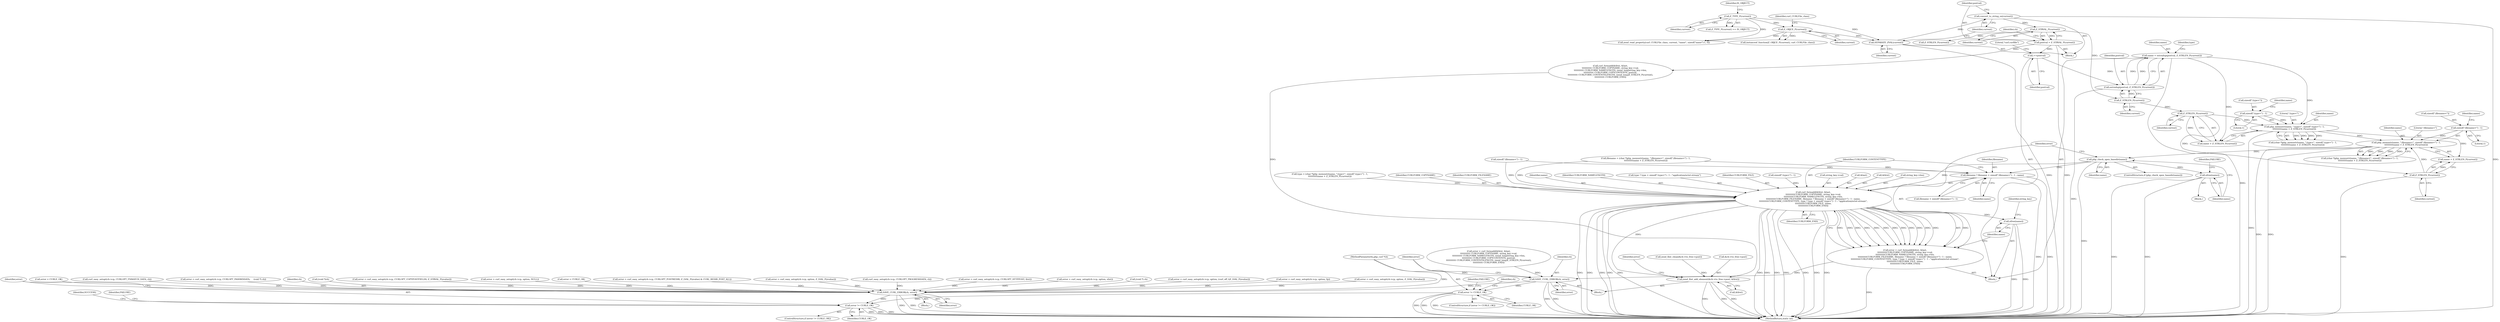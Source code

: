 digraph "0_php_124fb22a13fafa3648e4e15b4f207c7096d8155e@API" {
"1001320" [label="(Call,php_check_open_basedir(name))"];
"1001303" [label="(Call,php_memnstr(name, \";filename=\", sizeof(\";filename=\") - 1,\n\t\t\t\t\t\t\t\t\t\tname + Z_STRLEN_P(current)))"];
"1001282" [label="(Call,php_memnstr(name, \";type=\", sizeof(\";type=\") - 1,\n\t\t\t\t\t\t\t\t\t\tname + Z_STRLEN_P(current)))"];
"1001271" [label="(Call,name = estrndup(postval, Z_STRLEN_P(current)))"];
"1001273" [label="(Call,estrndup(postval, Z_STRLEN_P(current)))"];
"1001265" [label="(Call,++postval)"];
"1001247" [label="(Call,postval = Z_STRVAL_P(current))"];
"1001249" [label="(Call,Z_STRVAL_P(current))"];
"1001245" [label="(Call,convert_to_string_ex(current))"];
"1001243" [label="(Call,SEPARATE_ZVAL(current))"];
"1001107" [label="(Call,Z_TYPE_P(current))"];
"1001111" [label="(Call,Z_OBJCE_P(current))"];
"1001275" [label="(Call,Z_STRLEN_P(current))"];
"1001285" [label="(Call,sizeof(\";type=\") - 1)"];
"1001291" [label="(Call,Z_STRLEN_P(current))"];
"1001306" [label="(Call,sizeof(\";filename=\") - 1)"];
"1001312" [label="(Call,Z_STRLEN_P(current))"];
"1001323" [label="(Call,efree(name))"];
"1001329" [label="(Call,curl_formadd(&first, &last,\n\t\t\t\t\t\t\t\t\t\tCURLFORM_COPYNAME, string_key->val,\n\t\t\t\t\t\t\t\t\t\tCURLFORM_NAMELENGTH, string_key->len,\n\t\t\t\t\t\t\t\t\t\tCURLFORM_FILENAME, filename ? filename + sizeof(\";filename=\") - 1 : name,\n\t\t\t\t\t\t\t\t\t\tCURLFORM_CONTENTTYPE, type ? type + sizeof(\";type=\") - 1 : \"application/octet-stream\",\n\t\t\t\t\t\t\t\t\t\tCURLFORM_FILE, name,\n\t\t\t\t\t\t\t\t\t\tCURLFORM_END))"];
"1001327" [label="(Call,error = curl_formadd(&first, &last,\n\t\t\t\t\t\t\t\t\t\tCURLFORM_COPYNAME, string_key->val,\n\t\t\t\t\t\t\t\t\t\tCURLFORM_NAMELENGTH, string_key->len,\n\t\t\t\t\t\t\t\t\t\tCURLFORM_FILENAME, filename ? filename + sizeof(\";filename=\") - 1 : name,\n\t\t\t\t\t\t\t\t\t\tCURLFORM_CONTENTTYPE, type ? type + sizeof(\";type=\") - 1 : \"application/octet-stream\",\n\t\t\t\t\t\t\t\t\t\tCURLFORM_FILE, name,\n\t\t\t\t\t\t\t\t\t\tCURLFORM_END))"];
"1001397" [label="(Call,SAVE_CURL_ERROR(ch, error))"];
"1001401" [label="(Call,error != CURLE_OK)"];
"1001917" [label="(Call,error != CURLE_OK)"];
"1001913" [label="(Call,SAVE_CURL_ERROR(ch, error))"];
"1001365" [label="(Call,efree(name))"];
"1001421" [label="(Call,zend_llist_add_element(&ch->to_free->post, &first))"];
"1001343" [label="(Call,filename ? filename + sizeof(\";filename=\") - 1 : name)"];
"1001323" [label="(Call,efree(name))"];
"1001468" [label="(Call,curl_easy_setopt(ch->cp, CURLOPT_PROGRESSDATA, ch))"];
"1001306" [label="(Call,sizeof(\";filename=\") - 1)"];
"1001090" [label="(Block,)"];
"1001918" [label="(Identifier,error)"];
"1001391" [label="(Call,Z_STRLEN_P(current))"];
"1001248" [label="(Identifier,postval)"];
"1001914" [label="(Identifier,ch)"];
"1001266" [label="(Identifier,postval)"];
"1001109" [label="(Identifier,IS_OBJECT)"];
"1001789" [label="(Call,(void *)ch)"];
"1001284" [label="(Literal,\";type=\")"];
"1001246" [label="(Identifier,current)"];
"1001286" [label="(Call,sizeof(\";type=\"))"];
"1001364" [label="(Identifier,CURLFORM_END)"];
"1001271" [label="(Call,name = estrndup(postval, Z_STRLEN_P(current)))"];
"1001414" [label="(Call,zend_llist_clean(&ch->to_free->post))"];
"1001342" [label="(Identifier,CURLFORM_FILENAME)"];
"1001917" [label="(Call,error != CURLE_OK)"];
"1001265" [label="(Call,++postval)"];
"1001307" [label="(Call,sizeof(\";filename=\"))"];
"1001919" [label="(Identifier,CURLE_OK)"];
"1001113" [label="(Identifier,curl_CURLFile_class)"];
"1001422" [label="(Call,&ch->to_free->post)"];
"1001279" [label="(Identifier,type)"];
"1001273" [label="(Call,estrndup(postval, Z_STRLEN_P(current)))"];
"1001397" [label="(Call,SAVE_CURL_ERROR(ch, error))"];
"1001250" [label="(Identifier,current)"];
"1001243" [label="(Call,SEPARATE_ZVAL(current))"];
"1001292" [label="(Identifier,current)"];
"1001321" [label="(Identifier,name)"];
"1000121" [label="(Block,)"];
"1001913" [label="(Call,SAVE_CURL_ERROR(ch, error))"];
"1001401" [label="(Call,error != CURLE_OK)"];
"1001371" [label="(Call,curl_formadd(&first, &last,\n\t\t\t\t\t\t\t\t\t\t\t CURLFORM_COPYNAME, string_key->val,\n\t\t\t\t\t\t\t\t\t\t\t CURLFORM_NAMELENGTH, (zend_long)string_key->len,\n\t\t\t\t\t\t\t\t\t\t\t CURLFORM_COPYCONTENTS, postval,\n\t\t\t\t\t\t\t\t\t\t\t CURLFORM_CONTENTSLENGTH, (zend_long)Z_STRLEN_P(current),\n\t\t\t\t\t\t\t\t\t\t\t CURLFORM_END))"];
"1001111" [label="(Call,Z_OBJCE_P(current))"];
"1001280" [label="(Call,(char *)php_memnstr(name, \";type=\", sizeof(\";type=\") - 1,\n\t\t\t\t\t\t\t\t\t\tname + Z_STRLEN_P(current)))"];
"1001324" [label="(Identifier,name)"];
"1001363" [label="(Identifier,name)"];
"1001338" [label="(Identifier,CURLFORM_NAMELENGTH)"];
"1001327" [label="(Call,error = curl_formadd(&first, &last,\n\t\t\t\t\t\t\t\t\t\tCURLFORM_COPYNAME, string_key->val,\n\t\t\t\t\t\t\t\t\t\tCURLFORM_NAMELENGTH, string_key->len,\n\t\t\t\t\t\t\t\t\t\tCURLFORM_FILENAME, filename ? filename + sizeof(\";filename=\") - 1 : name,\n\t\t\t\t\t\t\t\t\t\tCURLFORM_CONTENTTYPE, type ? type + sizeof(\";type=\") - 1 : \"application/octet-stream\",\n\t\t\t\t\t\t\t\t\t\tCURLFORM_FILE, name,\n\t\t\t\t\t\t\t\t\t\tCURLFORM_END))"];
"1001369" [label="(Call,error = curl_formadd(&first, &last,\n\t\t\t\t\t\t\t\t\t\t\t CURLFORM_COPYNAME, string_key->val,\n\t\t\t\t\t\t\t\t\t\t\t CURLFORM_NAMELENGTH, (zend_long)string_key->len,\n\t\t\t\t\t\t\t\t\t\t\t CURLFORM_COPYCONTENTS, postval,\n\t\t\t\t\t\t\t\t\t\t\t CURLFORM_CONTENTSLENGTH, (zend_long)Z_STRLEN_P(current),\n\t\t\t\t\t\t\t\t\t\t\t CURLFORM_END))"];
"1001403" [label="(Identifier,CURLE_OK)"];
"1001108" [label="(Identifier,current)"];
"1001926" [label="(Identifier,SUCCESS)"];
"1001063" [label="(Block,)"];
"1001275" [label="(Call,Z_STRLEN_P(current))"];
"1001353" [label="(Call,type ? type + sizeof(\";type=\") - 1 : \"application/octet-stream\")"];
"1001451" [label="(Call,error = curl_easy_setopt(ch->cp, CURLOPT_COPYPOSTFIELDS, Z_STRVAL_P(zvalue)))"];
"1001343" [label="(Call,filename ? filename + sizeof(\";filename=\") - 1 : name)"];
"1001362" [label="(Identifier,CURLFORM_FILE)"];
"1001398" [label="(Identifier,ch)"];
"1001245" [label="(Call,convert_to_string_ex(current))"];
"1001303" [label="(Call,php_memnstr(name, \";filename=\", sizeof(\";filename=\") - 1,\n\t\t\t\t\t\t\t\t\t\tname + Z_STRLEN_P(current)))"];
"1001304" [label="(Identifier,name)"];
"1001400" [label="(ControlStructure,if (error != CURLE_OK))"];
"1000338" [label="(Call,error = curl_easy_setopt(ch->cp, option, NULL))"];
"1001283" [label="(Identifier,name)"];
"1001351" [label="(Identifier,name)"];
"1001249" [label="(Call,Z_STRVAL_P(current))"];
"1001329" [label="(Call,curl_formadd(&first, &last,\n\t\t\t\t\t\t\t\t\t\tCURLFORM_COPYNAME, string_key->val,\n\t\t\t\t\t\t\t\t\t\tCURLFORM_NAMELENGTH, string_key->len,\n\t\t\t\t\t\t\t\t\t\tCURLFORM_FILENAME, filename ? filename + sizeof(\";filename=\") - 1 : name,\n\t\t\t\t\t\t\t\t\t\tCURLFORM_CONTENTTYPE, type ? type + sizeof(\";type=\") - 1 : \"application/octet-stream\",\n\t\t\t\t\t\t\t\t\t\tCURLFORM_FILE, name,\n\t\t\t\t\t\t\t\t\t\tCURLFORM_END))"];
"1001110" [label="(Call,instanceof_function(Z_OBJCE_P(current), curl_CURLFile_class))"];
"1001309" [label="(Literal,1)"];
"1001365" [label="(Call,efree(name))"];
"1000440" [label="(Call,error = CURLE_OK)"];
"1001282" [label="(Call,php_memnstr(name, \";type=\", sizeof(\";type=\") - 1,\n\t\t\t\t\t\t\t\t\t\tname + Z_STRLEN_P(current)))"];
"1001319" [label="(ControlStructure,if (php_check_open_basedir(name)))"];
"1001106" [label="(Call,Z_TYPE_P(current) == IS_OBJECT)"];
"1001352" [label="(Identifier,CURLFORM_CONTENTTYPE)"];
"1001288" [label="(Literal,1)"];
"1001357" [label="(Call,sizeof(\";type=\") - 1)"];
"1001312" [label="(Call,Z_STRLEN_P(current))"];
"1001402" [label="(Identifier,error)"];
"1001690" [label="(Call,error = curl_easy_setopt(ch->cp, CURLOPT_POSTREDIR, Z_LVAL_P(zvalue) & CURL_REDIR_POST_ALL))"];
"1001395" [label="(Identifier,string_key)"];
"1001431" [label="(Identifier,error)"];
"1000992" [label="(Call,error = curl_easy_setopt(ch->cp, option, Z_LVAL_P(zvalue)))"];
"1001335" [label="(Call,string_key->val)"];
"1001112" [label="(Identifier,current)"];
"1001313" [label="(Identifier,current)"];
"1001305" [label="(Literal,\";filename=\")"];
"1001322" [label="(Block,)"];
"1001126" [label="(Call,zend_read_property(curl_CURLFile_class, current, \"name\", sizeof(\"name\")-1, 0))"];
"1001320" [label="(Call,php_check_open_basedir(name))"];
"1001332" [label="(Call,&last)"];
"1001399" [label="(Identifier,error)"];
"1001915" [label="(Identifier,error)"];
"1001274" [label="(Identifier,postval)"];
"1001310" [label="(Call,name + Z_STRLEN_P(current))"];
"1000118" [label="(MethodParameterIn,php_curl *ch)"];
"1001255" [label="(Identifier,ch)"];
"1001291" [label="(Call,Z_STRLEN_P(current))"];
"1001922" [label="(Identifier,FAILURE)"];
"1001326" [label="(Identifier,FAILURE)"];
"1001247" [label="(Call,postval = Z_STRVAL_P(current))"];
"1001311" [label="(Identifier,name)"];
"1001328" [label="(Identifier,error)"];
"1001430" [label="(Call,error = curl_easy_setopt(ch->cp, CURLOPT_HTTPPOST, first))"];
"1000958" [label="(Call,error = curl_easy_setopt(ch->cp, option, slist))"];
"1001272" [label="(Identifier,name)"];
"1001268" [label="(Literal,\"curl.curlfile\")"];
"1001916" [label="(ControlStructure,if (error != CURLE_OK))"];
"1001366" [label="(Identifier,name)"];
"1001289" [label="(Call,name + Z_STRLEN_P(current))"];
"1001733" [label="(Call,(void *) ch)"];
"1001675" [label="(Call,error = curl_easy_setopt(ch->cp, option, (curl_off_t)Z_LVAL_P(zvalue)))"];
"1001276" [label="(Identifier,current)"];
"1001406" [label="(Identifier,FAILURE)"];
"1000841" [label="(Call,error = curl_easy_setopt(ch->cp, option, fp))"];
"1001421" [label="(Call,zend_llist_add_element(&ch->to_free->post, &first))"];
"1001285" [label="(Call,sizeof(\";type=\") - 1)"];
"1001428" [label="(Call,&first)"];
"1001347" [label="(Call,sizeof(\";filename=\") - 1)"];
"1001107" [label="(Call,Z_TYPE_P(current))"];
"1000259" [label="(Call,error = curl_easy_setopt(ch->cp, option, Z_LVAL_P(zvalue)))"];
"1001290" [label="(Identifier,name)"];
"1001410" [label="(Identifier,ch)"];
"1001301" [label="(Call,(char *)php_memnstr(name, \";filename=\", sizeof(\";filename=\") - 1,\n\t\t\t\t\t\t\t\t\t\tname + Z_STRLEN_P(current)))"];
"1001345" [label="(Call,filename + sizeof(\";filename=\") - 1)"];
"1001299" [label="(Call,filename = (char *)php_memnstr(name, \";filename=\", sizeof(\";filename=\") - 1,\n\t\t\t\t\t\t\t\t\t\tname + Z_STRLEN_P(current)))"];
"1001244" [label="(Identifier,current)"];
"1001330" [label="(Call,&first)"];
"1001927" [label="(MethodReturn,static int)"];
"1001339" [label="(Call,string_key->len)"];
"1000123" [label="(Call,error = CURLE_OK)"];
"1001261" [label="(Block,)"];
"1001838" [label="(Call,curl_easy_setopt(ch->cp, CURLOPT_FNMATCH_DATA, ch))"];
"1001278" [label="(Call,type = (char *)php_memnstr(name, \";type=\", sizeof(\";type=\") - 1,\n\t\t\t\t\t\t\t\t\t\tname + Z_STRLEN_P(current)))"];
"1001334" [label="(Identifier,CURLFORM_COPYNAME)"];
"1001344" [label="(Identifier,filename)"];
"1001726" [label="(Call,error = curl_easy_setopt(ch->cp, CURLOPT_PASSWDDATA,     (void *) ch))"];
"1001320" -> "1001319"  [label="AST: "];
"1001320" -> "1001321"  [label="CFG: "];
"1001321" -> "1001320"  [label="AST: "];
"1001324" -> "1001320"  [label="CFG: "];
"1001328" -> "1001320"  [label="CFG: "];
"1001320" -> "1001927"  [label="DDG: "];
"1001303" -> "1001320"  [label="DDG: "];
"1001320" -> "1001323"  [label="DDG: "];
"1001320" -> "1001329"  [label="DDG: "];
"1001320" -> "1001343"  [label="DDG: "];
"1001303" -> "1001301"  [label="AST: "];
"1001303" -> "1001310"  [label="CFG: "];
"1001304" -> "1001303"  [label="AST: "];
"1001305" -> "1001303"  [label="AST: "];
"1001306" -> "1001303"  [label="AST: "];
"1001310" -> "1001303"  [label="AST: "];
"1001301" -> "1001303"  [label="CFG: "];
"1001303" -> "1001927"  [label="DDG: "];
"1001303" -> "1001927"  [label="DDG: "];
"1001303" -> "1001301"  [label="DDG: "];
"1001303" -> "1001301"  [label="DDG: "];
"1001303" -> "1001301"  [label="DDG: "];
"1001303" -> "1001301"  [label="DDG: "];
"1001282" -> "1001303"  [label="DDG: "];
"1001306" -> "1001303"  [label="DDG: "];
"1001312" -> "1001303"  [label="DDG: "];
"1001282" -> "1001280"  [label="AST: "];
"1001282" -> "1001289"  [label="CFG: "];
"1001283" -> "1001282"  [label="AST: "];
"1001284" -> "1001282"  [label="AST: "];
"1001285" -> "1001282"  [label="AST: "];
"1001289" -> "1001282"  [label="AST: "];
"1001280" -> "1001282"  [label="CFG: "];
"1001282" -> "1001927"  [label="DDG: "];
"1001282" -> "1001280"  [label="DDG: "];
"1001282" -> "1001280"  [label="DDG: "];
"1001282" -> "1001280"  [label="DDG: "];
"1001282" -> "1001280"  [label="DDG: "];
"1001271" -> "1001282"  [label="DDG: "];
"1001285" -> "1001282"  [label="DDG: "];
"1001291" -> "1001282"  [label="DDG: "];
"1001282" -> "1001310"  [label="DDG: "];
"1001271" -> "1001261"  [label="AST: "];
"1001271" -> "1001273"  [label="CFG: "];
"1001272" -> "1001271"  [label="AST: "];
"1001273" -> "1001271"  [label="AST: "];
"1001279" -> "1001271"  [label="CFG: "];
"1001271" -> "1001927"  [label="DDG: "];
"1001273" -> "1001271"  [label="DDG: "];
"1001273" -> "1001271"  [label="DDG: "];
"1001271" -> "1001289"  [label="DDG: "];
"1001273" -> "1001275"  [label="CFG: "];
"1001274" -> "1001273"  [label="AST: "];
"1001275" -> "1001273"  [label="AST: "];
"1001273" -> "1001927"  [label="DDG: "];
"1001265" -> "1001273"  [label="DDG: "];
"1001275" -> "1001273"  [label="DDG: "];
"1001265" -> "1001261"  [label="AST: "];
"1001265" -> "1001266"  [label="CFG: "];
"1001266" -> "1001265"  [label="AST: "];
"1001268" -> "1001265"  [label="CFG: "];
"1001247" -> "1001265"  [label="DDG: "];
"1001247" -> "1001090"  [label="AST: "];
"1001247" -> "1001249"  [label="CFG: "];
"1001248" -> "1001247"  [label="AST: "];
"1001249" -> "1001247"  [label="AST: "];
"1001255" -> "1001247"  [label="CFG: "];
"1001247" -> "1001927"  [label="DDG: "];
"1001249" -> "1001247"  [label="DDG: "];
"1001247" -> "1001371"  [label="DDG: "];
"1001249" -> "1001250"  [label="CFG: "];
"1001250" -> "1001249"  [label="AST: "];
"1001245" -> "1001249"  [label="DDG: "];
"1001249" -> "1001275"  [label="DDG: "];
"1001249" -> "1001391"  [label="DDG: "];
"1001245" -> "1001090"  [label="AST: "];
"1001245" -> "1001246"  [label="CFG: "];
"1001246" -> "1001245"  [label="AST: "];
"1001248" -> "1001245"  [label="CFG: "];
"1001245" -> "1001927"  [label="DDG: "];
"1001243" -> "1001245"  [label="DDG: "];
"1001243" -> "1001090"  [label="AST: "];
"1001243" -> "1001244"  [label="CFG: "];
"1001244" -> "1001243"  [label="AST: "];
"1001246" -> "1001243"  [label="CFG: "];
"1001243" -> "1001927"  [label="DDG: "];
"1001107" -> "1001243"  [label="DDG: "];
"1001111" -> "1001243"  [label="DDG: "];
"1001107" -> "1001106"  [label="AST: "];
"1001107" -> "1001108"  [label="CFG: "];
"1001108" -> "1001107"  [label="AST: "];
"1001109" -> "1001107"  [label="CFG: "];
"1001107" -> "1001106"  [label="DDG: "];
"1001107" -> "1001111"  [label="DDG: "];
"1001107" -> "1001126"  [label="DDG: "];
"1001111" -> "1001110"  [label="AST: "];
"1001111" -> "1001112"  [label="CFG: "];
"1001112" -> "1001111"  [label="AST: "];
"1001113" -> "1001111"  [label="CFG: "];
"1001111" -> "1001110"  [label="DDG: "];
"1001111" -> "1001126"  [label="DDG: "];
"1001275" -> "1001276"  [label="CFG: "];
"1001276" -> "1001275"  [label="AST: "];
"1001275" -> "1001291"  [label="DDG: "];
"1001285" -> "1001288"  [label="CFG: "];
"1001286" -> "1001285"  [label="AST: "];
"1001288" -> "1001285"  [label="AST: "];
"1001290" -> "1001285"  [label="CFG: "];
"1001291" -> "1001289"  [label="AST: "];
"1001291" -> "1001292"  [label="CFG: "];
"1001292" -> "1001291"  [label="AST: "];
"1001289" -> "1001291"  [label="CFG: "];
"1001291" -> "1001289"  [label="DDG: "];
"1001291" -> "1001312"  [label="DDG: "];
"1001306" -> "1001309"  [label="CFG: "];
"1001307" -> "1001306"  [label="AST: "];
"1001309" -> "1001306"  [label="AST: "];
"1001311" -> "1001306"  [label="CFG: "];
"1001312" -> "1001310"  [label="AST: "];
"1001312" -> "1001313"  [label="CFG: "];
"1001313" -> "1001312"  [label="AST: "];
"1001310" -> "1001312"  [label="CFG: "];
"1001312" -> "1001927"  [label="DDG: "];
"1001312" -> "1001310"  [label="DDG: "];
"1001323" -> "1001322"  [label="AST: "];
"1001323" -> "1001324"  [label="CFG: "];
"1001324" -> "1001323"  [label="AST: "];
"1001326" -> "1001323"  [label="CFG: "];
"1001323" -> "1001927"  [label="DDG: "];
"1001323" -> "1001927"  [label="DDG: "];
"1001329" -> "1001327"  [label="AST: "];
"1001329" -> "1001364"  [label="CFG: "];
"1001330" -> "1001329"  [label="AST: "];
"1001332" -> "1001329"  [label="AST: "];
"1001334" -> "1001329"  [label="AST: "];
"1001335" -> "1001329"  [label="AST: "];
"1001338" -> "1001329"  [label="AST: "];
"1001339" -> "1001329"  [label="AST: "];
"1001342" -> "1001329"  [label="AST: "];
"1001343" -> "1001329"  [label="AST: "];
"1001352" -> "1001329"  [label="AST: "];
"1001353" -> "1001329"  [label="AST: "];
"1001362" -> "1001329"  [label="AST: "];
"1001363" -> "1001329"  [label="AST: "];
"1001364" -> "1001329"  [label="AST: "];
"1001327" -> "1001329"  [label="CFG: "];
"1001329" -> "1001927"  [label="DDG: "];
"1001329" -> "1001927"  [label="DDG: "];
"1001329" -> "1001927"  [label="DDG: "];
"1001329" -> "1001927"  [label="DDG: "];
"1001329" -> "1001927"  [label="DDG: "];
"1001329" -> "1001927"  [label="DDG: "];
"1001329" -> "1001927"  [label="DDG: "];
"1001329" -> "1001927"  [label="DDG: "];
"1001329" -> "1001927"  [label="DDG: "];
"1001329" -> "1001927"  [label="DDG: "];
"1001329" -> "1001927"  [label="DDG: "];
"1001329" -> "1001927"  [label="DDG: "];
"1001329" -> "1001327"  [label="DDG: "];
"1001329" -> "1001327"  [label="DDG: "];
"1001329" -> "1001327"  [label="DDG: "];
"1001329" -> "1001327"  [label="DDG: "];
"1001329" -> "1001327"  [label="DDG: "];
"1001329" -> "1001327"  [label="DDG: "];
"1001329" -> "1001327"  [label="DDG: "];
"1001329" -> "1001327"  [label="DDG: "];
"1001329" -> "1001327"  [label="DDG: "];
"1001329" -> "1001327"  [label="DDG: "];
"1001329" -> "1001327"  [label="DDG: "];
"1001329" -> "1001327"  [label="DDG: "];
"1001329" -> "1001327"  [label="DDG: "];
"1001299" -> "1001329"  [label="DDG: "];
"1001347" -> "1001329"  [label="DDG: "];
"1001278" -> "1001329"  [label="DDG: "];
"1001357" -> "1001329"  [label="DDG: "];
"1001329" -> "1001365"  [label="DDG: "];
"1001329" -> "1001421"  [label="DDG: "];
"1001327" -> "1001261"  [label="AST: "];
"1001328" -> "1001327"  [label="AST: "];
"1001366" -> "1001327"  [label="CFG: "];
"1001327" -> "1001927"  [label="DDG: "];
"1001327" -> "1001397"  [label="DDG: "];
"1001397" -> "1001063"  [label="AST: "];
"1001397" -> "1001399"  [label="CFG: "];
"1001398" -> "1001397"  [label="AST: "];
"1001399" -> "1001397"  [label="AST: "];
"1001402" -> "1001397"  [label="CFG: "];
"1001397" -> "1001927"  [label="DDG: "];
"1001397" -> "1001927"  [label="DDG: "];
"1000118" -> "1001397"  [label="DDG: "];
"1001369" -> "1001397"  [label="DDG: "];
"1001397" -> "1001401"  [label="DDG: "];
"1001397" -> "1001913"  [label="DDG: "];
"1001401" -> "1001400"  [label="AST: "];
"1001401" -> "1001403"  [label="CFG: "];
"1001402" -> "1001401"  [label="AST: "];
"1001403" -> "1001401"  [label="AST: "];
"1001406" -> "1001401"  [label="CFG: "];
"1001410" -> "1001401"  [label="CFG: "];
"1001401" -> "1001927"  [label="DDG: "];
"1001401" -> "1001927"  [label="DDG: "];
"1001401" -> "1001927"  [label="DDG: "];
"1001401" -> "1001917"  [label="DDG: "];
"1001917" -> "1001916"  [label="AST: "];
"1001917" -> "1001919"  [label="CFG: "];
"1001918" -> "1001917"  [label="AST: "];
"1001919" -> "1001917"  [label="AST: "];
"1001922" -> "1001917"  [label="CFG: "];
"1001926" -> "1001917"  [label="CFG: "];
"1001917" -> "1001927"  [label="DDG: "];
"1001917" -> "1001927"  [label="DDG: "];
"1001917" -> "1001927"  [label="DDG: "];
"1001913" -> "1001917"  [label="DDG: "];
"1001913" -> "1000121"  [label="AST: "];
"1001913" -> "1001915"  [label="CFG: "];
"1001914" -> "1001913"  [label="AST: "];
"1001915" -> "1001913"  [label="AST: "];
"1001918" -> "1001913"  [label="CFG: "];
"1001913" -> "1001927"  [label="DDG: "];
"1001913" -> "1001927"  [label="DDG: "];
"1001838" -> "1001913"  [label="DDG: "];
"1001733" -> "1001913"  [label="DDG: "];
"1001468" -> "1001913"  [label="DDG: "];
"1001789" -> "1001913"  [label="DDG: "];
"1000118" -> "1001913"  [label="DDG: "];
"1001690" -> "1001913"  [label="DDG: "];
"1000992" -> "1001913"  [label="DDG: "];
"1001726" -> "1001913"  [label="DDG: "];
"1000841" -> "1001913"  [label="DDG: "];
"1000440" -> "1001913"  [label="DDG: "];
"1000958" -> "1001913"  [label="DDG: "];
"1001675" -> "1001913"  [label="DDG: "];
"1001430" -> "1001913"  [label="DDG: "];
"1000123" -> "1001913"  [label="DDG: "];
"1001451" -> "1001913"  [label="DDG: "];
"1000259" -> "1001913"  [label="DDG: "];
"1000338" -> "1001913"  [label="DDG: "];
"1001365" -> "1001261"  [label="AST: "];
"1001365" -> "1001366"  [label="CFG: "];
"1001366" -> "1001365"  [label="AST: "];
"1001395" -> "1001365"  [label="CFG: "];
"1001365" -> "1001927"  [label="DDG: "];
"1001365" -> "1001927"  [label="DDG: "];
"1001421" -> "1001063"  [label="AST: "];
"1001421" -> "1001428"  [label="CFG: "];
"1001422" -> "1001421"  [label="AST: "];
"1001428" -> "1001421"  [label="AST: "];
"1001431" -> "1001421"  [label="CFG: "];
"1001421" -> "1001927"  [label="DDG: "];
"1001421" -> "1001927"  [label="DDG: "];
"1001421" -> "1001927"  [label="DDG: "];
"1001414" -> "1001421"  [label="DDG: "];
"1001371" -> "1001421"  [label="DDG: "];
"1001343" -> "1001345"  [label="CFG: "];
"1001343" -> "1001351"  [label="CFG: "];
"1001344" -> "1001343"  [label="AST: "];
"1001345" -> "1001343"  [label="AST: "];
"1001351" -> "1001343"  [label="AST: "];
"1001352" -> "1001343"  [label="CFG: "];
"1001343" -> "1001927"  [label="DDG: "];
"1001343" -> "1001927"  [label="DDG: "];
"1001299" -> "1001343"  [label="DDG: "];
"1001347" -> "1001343"  [label="DDG: "];
}
